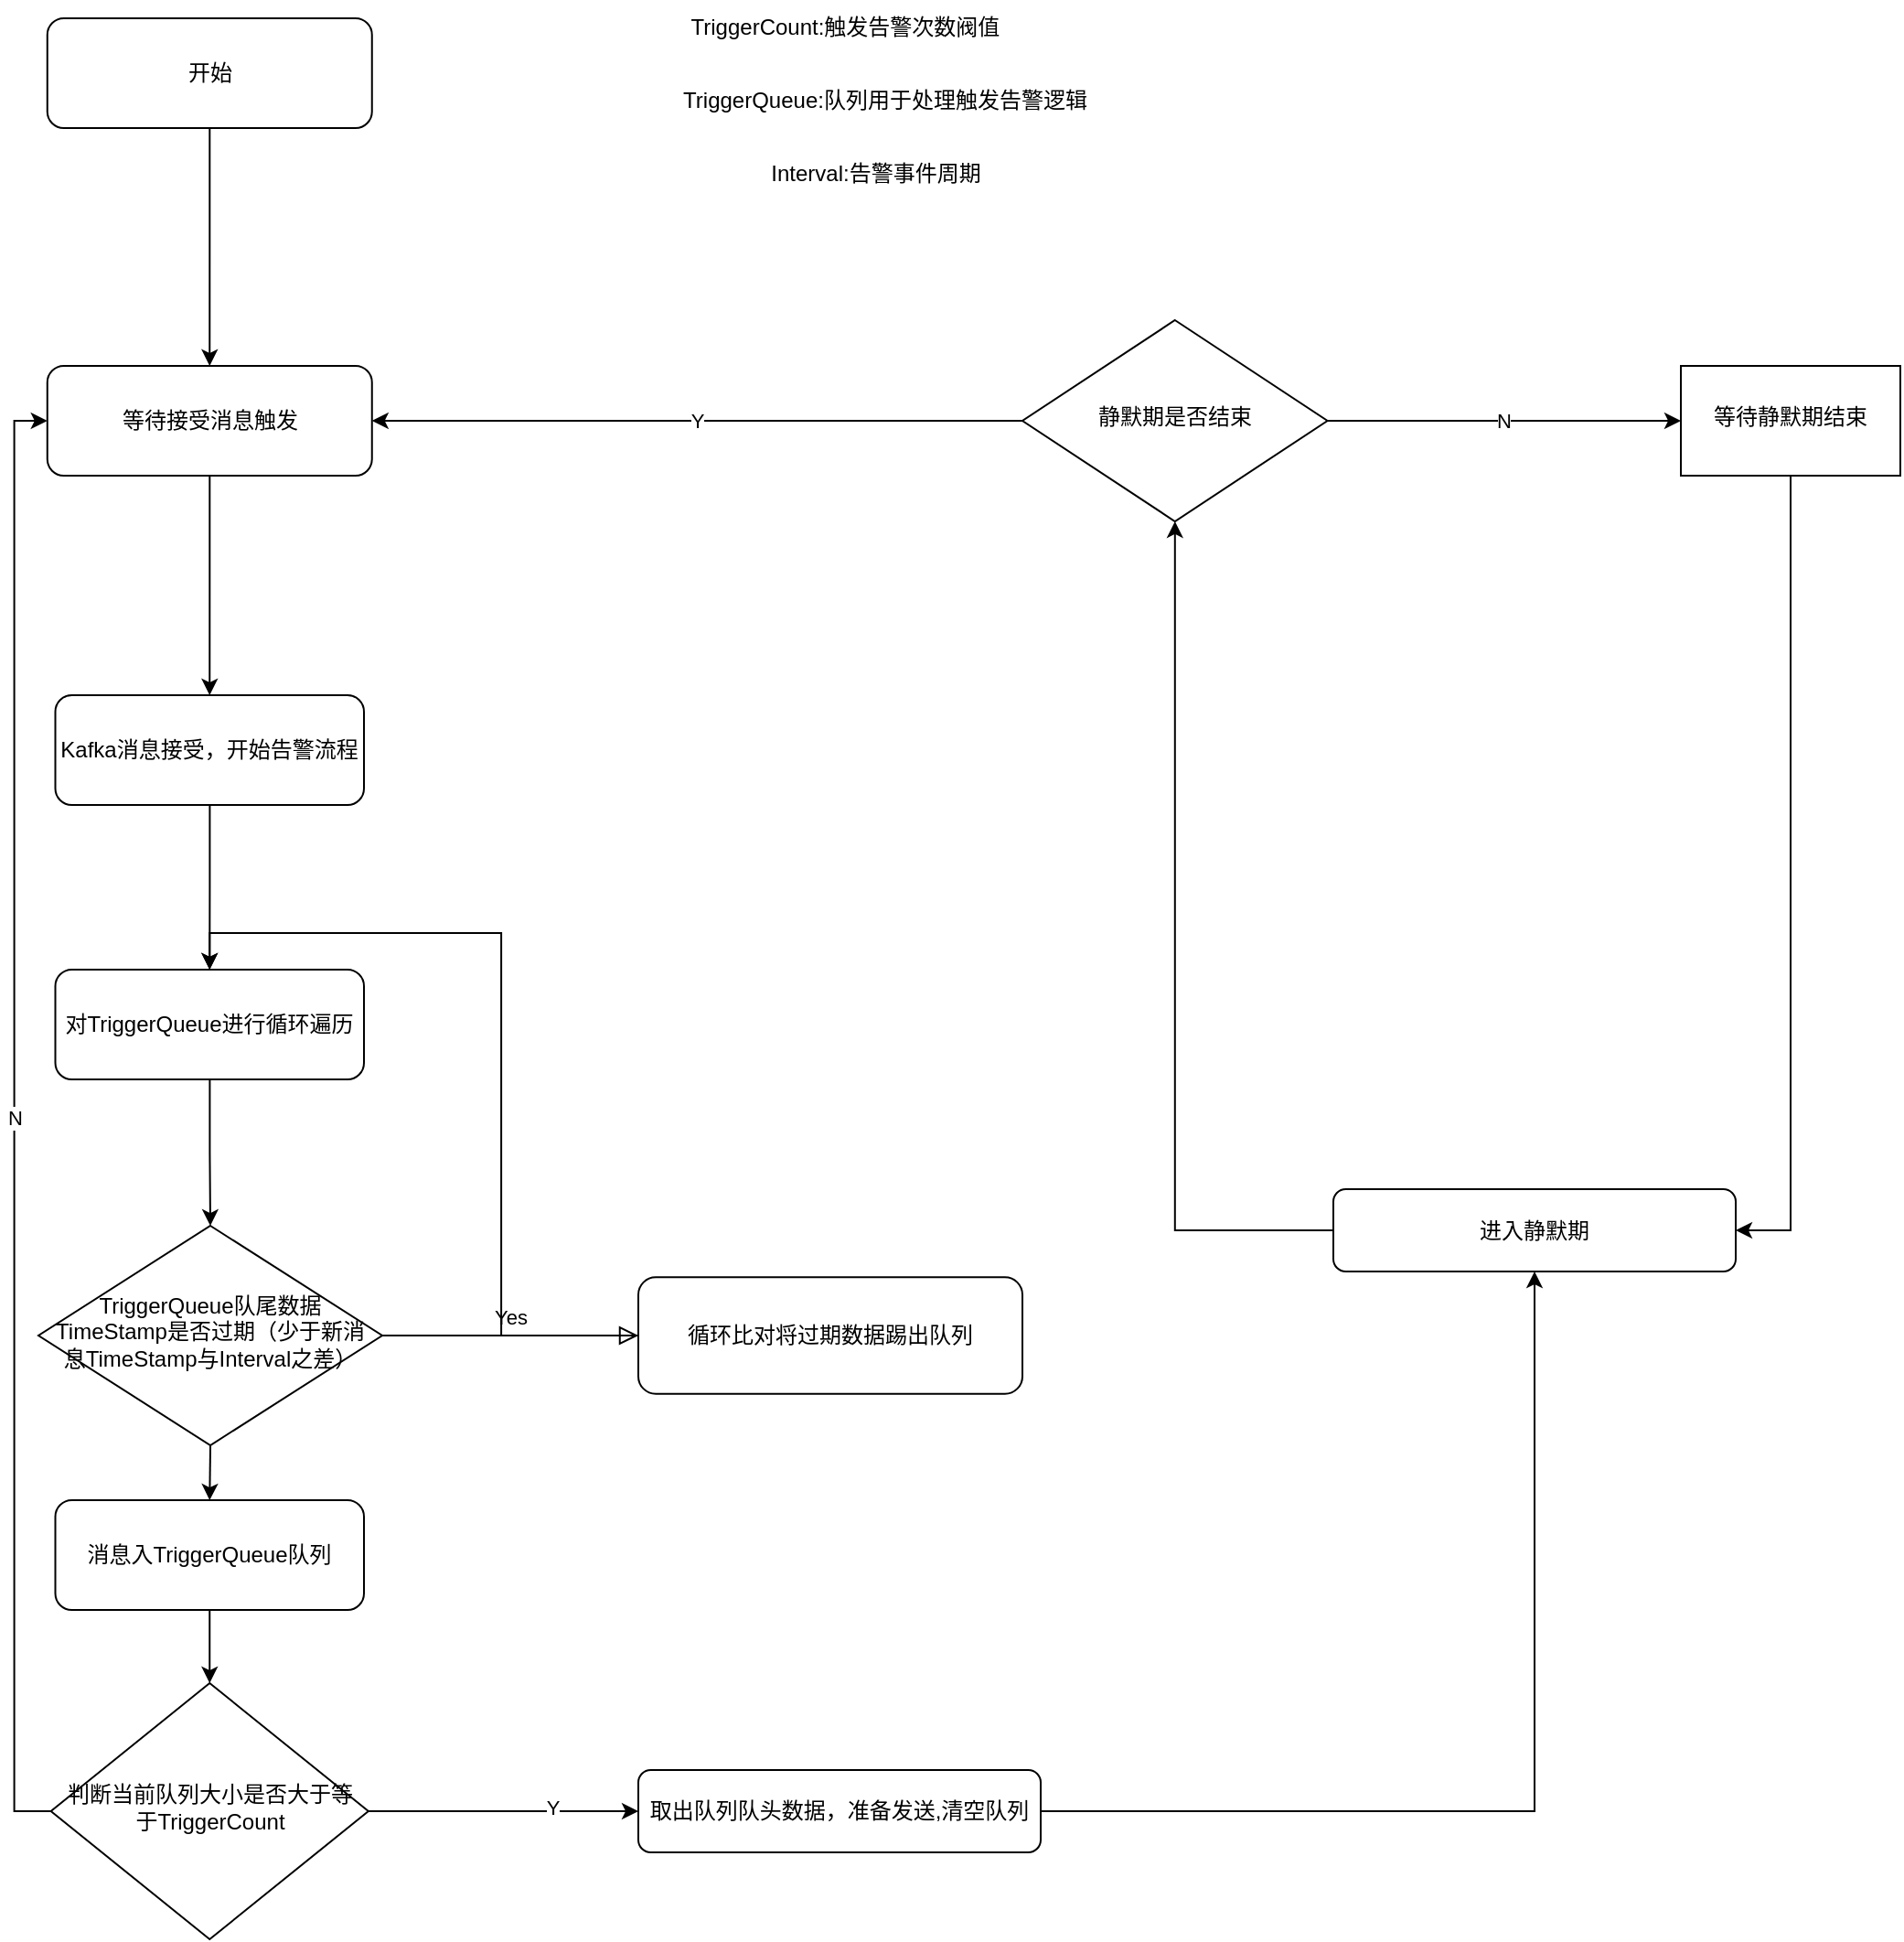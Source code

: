 <mxfile version="20.2.2" type="github">
  <diagram id="C5RBs43oDa-KdzZeNtuy" name="Page-1">
    <mxGraphModel dx="1200" dy="587" grid="1" gridSize="10" guides="1" tooltips="1" connect="1" arrows="1" fold="1" page="1" pageScale="1" pageWidth="827" pageHeight="1169" math="0" shadow="0">
      <root>
        <mxCell id="WIyWlLk6GJQsqaUBKTNV-0" />
        <mxCell id="WIyWlLk6GJQsqaUBKTNV-1" parent="WIyWlLk6GJQsqaUBKTNV-0" />
        <mxCell id="tcdKh1p3hp75G6Ca1rsy-3" style="edgeStyle=orthogonalEdgeStyle;rounded=0;orthogonalLoop=1;jettySize=auto;html=1;entryX=0.5;entryY=0;entryDx=0;entryDy=0;" edge="1" parent="WIyWlLk6GJQsqaUBKTNV-1" source="WIyWlLk6GJQsqaUBKTNV-3" target="tcdKh1p3hp75G6Ca1rsy-1">
          <mxGeometry relative="1" as="geometry" />
        </mxCell>
        <mxCell id="WIyWlLk6GJQsqaUBKTNV-3" value="Kafka消息接受，开始告警流程" style="rounded=1;whiteSpace=wrap;html=1;fontSize=12;glass=0;strokeWidth=1;shadow=0;" parent="WIyWlLk6GJQsqaUBKTNV-1" vertex="1">
          <mxGeometry x="201.25" y="470" width="168.75" height="60" as="geometry" />
        </mxCell>
        <mxCell id="WIyWlLk6GJQsqaUBKTNV-9" value="Yes" style="edgeStyle=orthogonalEdgeStyle;rounded=0;html=1;jettySize=auto;orthogonalLoop=1;fontSize=11;endArrow=block;endFill=0;endSize=8;strokeWidth=1;shadow=0;labelBackgroundColor=none;" parent="WIyWlLk6GJQsqaUBKTNV-1" source="WIyWlLk6GJQsqaUBKTNV-10" target="WIyWlLk6GJQsqaUBKTNV-12" edge="1">
          <mxGeometry y="10" relative="1" as="geometry">
            <mxPoint as="offset" />
          </mxGeometry>
        </mxCell>
        <mxCell id="tcdKh1p3hp75G6Ca1rsy-8" style="edgeStyle=orthogonalEdgeStyle;rounded=0;orthogonalLoop=1;jettySize=auto;html=1;exitX=0.5;exitY=1;exitDx=0;exitDy=0;entryX=0.5;entryY=0;entryDx=0;entryDy=0;" edge="1" parent="WIyWlLk6GJQsqaUBKTNV-1" source="WIyWlLk6GJQsqaUBKTNV-10" target="tcdKh1p3hp75G6Ca1rsy-7">
          <mxGeometry relative="1" as="geometry" />
        </mxCell>
        <mxCell id="WIyWlLk6GJQsqaUBKTNV-10" value="TriggerQueue队尾数据TimeStamp是否过期（少于新消息TimeStamp与Interval之差）" style="rhombus;whiteSpace=wrap;html=1;shadow=0;fontFamily=Helvetica;fontSize=12;align=center;strokeWidth=1;spacing=6;spacingTop=-4;" parent="WIyWlLk6GJQsqaUBKTNV-1" vertex="1">
          <mxGeometry x="192.03" y="760" width="187.97" height="120" as="geometry" />
        </mxCell>
        <mxCell id="tcdKh1p3hp75G6Ca1rsy-6" style="edgeStyle=orthogonalEdgeStyle;rounded=0;orthogonalLoop=1;jettySize=auto;html=1;entryX=0.5;entryY=0;entryDx=0;entryDy=0;" edge="1" parent="WIyWlLk6GJQsqaUBKTNV-1" source="WIyWlLk6GJQsqaUBKTNV-12" target="tcdKh1p3hp75G6Ca1rsy-1">
          <mxGeometry relative="1" as="geometry" />
        </mxCell>
        <mxCell id="WIyWlLk6GJQsqaUBKTNV-12" value="循环比对将过期数据踢出队列" style="rounded=1;whiteSpace=wrap;html=1;fontSize=12;glass=0;strokeWidth=1;shadow=0;" parent="WIyWlLk6GJQsqaUBKTNV-1" vertex="1">
          <mxGeometry x="520" y="788.13" width="210" height="63.75" as="geometry" />
        </mxCell>
        <mxCell id="osZIu8LNNBdTm6sh3ppt-3" value="&amp;nbsp; TriggerCount:触发告警次数阀值" style="text;html=1;strokeColor=none;fillColor=none;align=center;verticalAlign=middle;whiteSpace=wrap;rounded=0;" parent="WIyWlLk6GJQsqaUBKTNV-1" vertex="1">
          <mxGeometry x="525" y="90" width="210" height="30" as="geometry" />
        </mxCell>
        <mxCell id="osZIu8LNNBdTm6sh3ppt-7" style="edgeStyle=orthogonalEdgeStyle;rounded=0;orthogonalLoop=1;jettySize=auto;html=1;entryX=0.5;entryY=0;entryDx=0;entryDy=0;" parent="WIyWlLk6GJQsqaUBKTNV-1" source="osZIu8LNNBdTm6sh3ppt-6" target="WIyWlLk6GJQsqaUBKTNV-3" edge="1">
          <mxGeometry relative="1" as="geometry" />
        </mxCell>
        <mxCell id="osZIu8LNNBdTm6sh3ppt-6" value="等待接受消息触发" style="rounded=1;whiteSpace=wrap;html=1;fontSize=12;glass=0;strokeWidth=1;shadow=0;" parent="WIyWlLk6GJQsqaUBKTNV-1" vertex="1">
          <mxGeometry x="196.88" y="290" width="177.5" height="60" as="geometry" />
        </mxCell>
        <mxCell id="osZIu8LNNBdTm6sh3ppt-19" style="edgeStyle=orthogonalEdgeStyle;rounded=0;orthogonalLoop=1;jettySize=auto;html=1;exitX=1;exitY=0.5;exitDx=0;exitDy=0;entryX=0;entryY=0.5;entryDx=0;entryDy=0;" parent="WIyWlLk6GJQsqaUBKTNV-1" source="osZIu8LNNBdTm6sh3ppt-10" target="osZIu8LNNBdTm6sh3ppt-16" edge="1">
          <mxGeometry relative="1" as="geometry" />
        </mxCell>
        <mxCell id="osZIu8LNNBdTm6sh3ppt-21" value="Y" style="edgeLabel;html=1;align=center;verticalAlign=middle;resizable=0;points=[];" parent="osZIu8LNNBdTm6sh3ppt-19" vertex="1" connectable="0">
          <mxGeometry x="0.363" y="2" relative="1" as="geometry">
            <mxPoint as="offset" />
          </mxGeometry>
        </mxCell>
        <mxCell id="osZIu8LNNBdTm6sh3ppt-22" value="N" style="edgeStyle=orthogonalEdgeStyle;rounded=0;orthogonalLoop=1;jettySize=auto;html=1;exitX=0;exitY=0.5;exitDx=0;exitDy=0;entryX=0;entryY=0.5;entryDx=0;entryDy=0;" parent="WIyWlLk6GJQsqaUBKTNV-1" source="osZIu8LNNBdTm6sh3ppt-10" target="osZIu8LNNBdTm6sh3ppt-6" edge="1">
          <mxGeometry relative="1" as="geometry" />
        </mxCell>
        <mxCell id="osZIu8LNNBdTm6sh3ppt-10" value="&lt;span style=&quot;&quot;&gt;判断当前队列大小是否大于等于TriggerCount&lt;/span&gt;" style="rhombus;whiteSpace=wrap;html=1;shadow=0;fontFamily=Helvetica;fontSize=12;align=center;strokeWidth=1;spacing=6;spacingTop=-4;" parent="WIyWlLk6GJQsqaUBKTNV-1" vertex="1">
          <mxGeometry x="198.84" y="1010" width="173.58" height="140" as="geometry" />
        </mxCell>
        <mxCell id="tcdKh1p3hp75G6Ca1rsy-11" style="edgeStyle=orthogonalEdgeStyle;rounded=0;orthogonalLoop=1;jettySize=auto;html=1;exitX=1;exitY=0.5;exitDx=0;exitDy=0;" edge="1" parent="WIyWlLk6GJQsqaUBKTNV-1" source="osZIu8LNNBdTm6sh3ppt-16" target="tcdKh1p3hp75G6Ca1rsy-10">
          <mxGeometry relative="1" as="geometry" />
        </mxCell>
        <mxCell id="osZIu8LNNBdTm6sh3ppt-16" value="取出队列队头数据，准备发送,清空队列" style="rounded=1;whiteSpace=wrap;html=1;fontSize=12;glass=0;strokeWidth=1;shadow=0;" parent="WIyWlLk6GJQsqaUBKTNV-1" vertex="1">
          <mxGeometry x="520" y="1057.5" width="220" height="45" as="geometry" />
        </mxCell>
        <mxCell id="osZIu8LNNBdTm6sh3ppt-27" value="N" style="edgeStyle=orthogonalEdgeStyle;rounded=0;orthogonalLoop=1;jettySize=auto;html=1;" parent="WIyWlLk6GJQsqaUBKTNV-1" source="osZIu8LNNBdTm6sh3ppt-23" target="osZIu8LNNBdTm6sh3ppt-26" edge="1">
          <mxGeometry relative="1" as="geometry" />
        </mxCell>
        <mxCell id="tcdKh1p3hp75G6Ca1rsy-13" value="Y" style="edgeStyle=orthogonalEdgeStyle;rounded=0;orthogonalLoop=1;jettySize=auto;html=1;exitX=0;exitY=0.5;exitDx=0;exitDy=0;entryX=1;entryY=0.5;entryDx=0;entryDy=0;" edge="1" parent="WIyWlLk6GJQsqaUBKTNV-1" source="osZIu8LNNBdTm6sh3ppt-23" target="osZIu8LNNBdTm6sh3ppt-6">
          <mxGeometry relative="1" as="geometry" />
        </mxCell>
        <mxCell id="osZIu8LNNBdTm6sh3ppt-23" value="静默期是否结束" style="rhombus;whiteSpace=wrap;html=1;shadow=0;fontFamily=Helvetica;fontSize=12;align=center;strokeWidth=1;spacing=6;spacingTop=-4;" parent="WIyWlLk6GJQsqaUBKTNV-1" vertex="1">
          <mxGeometry x="730" y="265" width="166.78" height="110" as="geometry" />
        </mxCell>
        <mxCell id="tcdKh1p3hp75G6Ca1rsy-14" style="edgeStyle=orthogonalEdgeStyle;rounded=0;orthogonalLoop=1;jettySize=auto;html=1;entryX=1;entryY=0.5;entryDx=0;entryDy=0;" edge="1" parent="WIyWlLk6GJQsqaUBKTNV-1" source="osZIu8LNNBdTm6sh3ppt-26" target="tcdKh1p3hp75G6Ca1rsy-10">
          <mxGeometry relative="1" as="geometry" />
        </mxCell>
        <mxCell id="osZIu8LNNBdTm6sh3ppt-26" value="等待静默期结束" style="whiteSpace=wrap;html=1;shadow=0;strokeWidth=1;spacing=6;spacingTop=-4;" parent="WIyWlLk6GJQsqaUBKTNV-1" vertex="1">
          <mxGeometry x="1090" y="290" width="120" height="60" as="geometry" />
        </mxCell>
        <mxCell id="osZIu8LNNBdTm6sh3ppt-36" style="edgeStyle=orthogonalEdgeStyle;rounded=0;orthogonalLoop=1;jettySize=auto;html=1;entryX=0.5;entryY=0;entryDx=0;entryDy=0;" parent="WIyWlLk6GJQsqaUBKTNV-1" source="osZIu8LNNBdTm6sh3ppt-35" target="osZIu8LNNBdTm6sh3ppt-6" edge="1">
          <mxGeometry relative="1" as="geometry" />
        </mxCell>
        <mxCell id="osZIu8LNNBdTm6sh3ppt-35" value="开始" style="rounded=1;whiteSpace=wrap;html=1;fontSize=12;glass=0;strokeWidth=1;shadow=0;" parent="WIyWlLk6GJQsqaUBKTNV-1" vertex="1">
          <mxGeometry x="196.88" y="100" width="177.5" height="60" as="geometry" />
        </mxCell>
        <mxCell id="tcdKh1p3hp75G6Ca1rsy-4" style="edgeStyle=orthogonalEdgeStyle;rounded=0;orthogonalLoop=1;jettySize=auto;html=1;" edge="1" parent="WIyWlLk6GJQsqaUBKTNV-1" source="tcdKh1p3hp75G6Ca1rsy-1" target="WIyWlLk6GJQsqaUBKTNV-10">
          <mxGeometry relative="1" as="geometry" />
        </mxCell>
        <mxCell id="tcdKh1p3hp75G6Ca1rsy-1" value="对TriggerQueue进行循环遍历" style="rounded=1;whiteSpace=wrap;html=1;fontSize=12;glass=0;strokeWidth=1;shadow=0;" vertex="1" parent="WIyWlLk6GJQsqaUBKTNV-1">
          <mxGeometry x="201.25" y="620" width="168.75" height="60" as="geometry" />
        </mxCell>
        <mxCell id="tcdKh1p3hp75G6Ca1rsy-2" value="TriggerQueue:队列用于处理触发告警逻辑" style="text;html=1;strokeColor=none;fillColor=none;align=center;verticalAlign=middle;whiteSpace=wrap;rounded=0;" vertex="1" parent="WIyWlLk6GJQsqaUBKTNV-1">
          <mxGeometry x="530" y="130" width="250" height="30" as="geometry" />
        </mxCell>
        <mxCell id="tcdKh1p3hp75G6Ca1rsy-5" value="Interval:告警事件周期" style="text;html=1;strokeColor=none;fillColor=none;align=center;verticalAlign=middle;whiteSpace=wrap;rounded=0;" vertex="1" parent="WIyWlLk6GJQsqaUBKTNV-1">
          <mxGeometry x="525" y="170" width="250" height="30" as="geometry" />
        </mxCell>
        <mxCell id="tcdKh1p3hp75G6Ca1rsy-9" style="edgeStyle=orthogonalEdgeStyle;rounded=0;orthogonalLoop=1;jettySize=auto;html=1;exitX=0.5;exitY=1;exitDx=0;exitDy=0;entryX=0.5;entryY=0;entryDx=0;entryDy=0;" edge="1" parent="WIyWlLk6GJQsqaUBKTNV-1" source="tcdKh1p3hp75G6Ca1rsy-7" target="osZIu8LNNBdTm6sh3ppt-10">
          <mxGeometry relative="1" as="geometry" />
        </mxCell>
        <mxCell id="tcdKh1p3hp75G6Ca1rsy-7" value="消息入TriggerQueue队列" style="rounded=1;whiteSpace=wrap;html=1;fontSize=12;glass=0;strokeWidth=1;shadow=0;" vertex="1" parent="WIyWlLk6GJQsqaUBKTNV-1">
          <mxGeometry x="201.25" y="910" width="168.75" height="60" as="geometry" />
        </mxCell>
        <mxCell id="tcdKh1p3hp75G6Ca1rsy-12" style="edgeStyle=orthogonalEdgeStyle;rounded=0;orthogonalLoop=1;jettySize=auto;html=1;" edge="1" parent="WIyWlLk6GJQsqaUBKTNV-1" source="tcdKh1p3hp75G6Ca1rsy-10" target="osZIu8LNNBdTm6sh3ppt-23">
          <mxGeometry relative="1" as="geometry" />
        </mxCell>
        <mxCell id="tcdKh1p3hp75G6Ca1rsy-10" value="进入静默期" style="rounded=1;whiteSpace=wrap;html=1;fontSize=12;glass=0;strokeWidth=1;shadow=0;" vertex="1" parent="WIyWlLk6GJQsqaUBKTNV-1">
          <mxGeometry x="900" y="740" width="220" height="45" as="geometry" />
        </mxCell>
      </root>
    </mxGraphModel>
  </diagram>
</mxfile>
